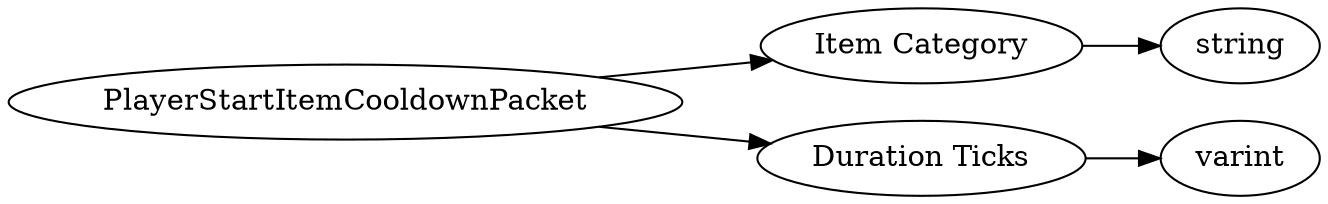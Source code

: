 digraph "PlayerStartItemCooldownPacket" {
rankdir = LR
0
0 -> 1
1 -> 2
0 -> 3
3 -> 4

0 [label="PlayerStartItemCooldownPacket",comment="name: \"PlayerStartItemCooldownPacket\", typeName: \"\", id: 0, branchId: 176, recurseId: -1, attributes: 0, notes: \"\""];
1 [label="Item Category",comment="name: \"Item Category\", typeName: \"\", id: 1, branchId: 0, recurseId: -1, attributes: 0, notes: \"\""];
2 [label="string",comment="name: \"string\", typeName: \"\", id: 2, branchId: 0, recurseId: -1, attributes: 512, notes: \"\""];
3 [label="Duration Ticks",comment="name: \"Duration Ticks\", typeName: \"\", id: 3, branchId: 0, recurseId: -1, attributes: 0, notes: \"\""];
4 [label="varint",comment="name: \"varint\", typeName: \"\", id: 4, branchId: 0, recurseId: -1, attributes: 512, notes: \"\""];
{ rank = max;2;4}

}
